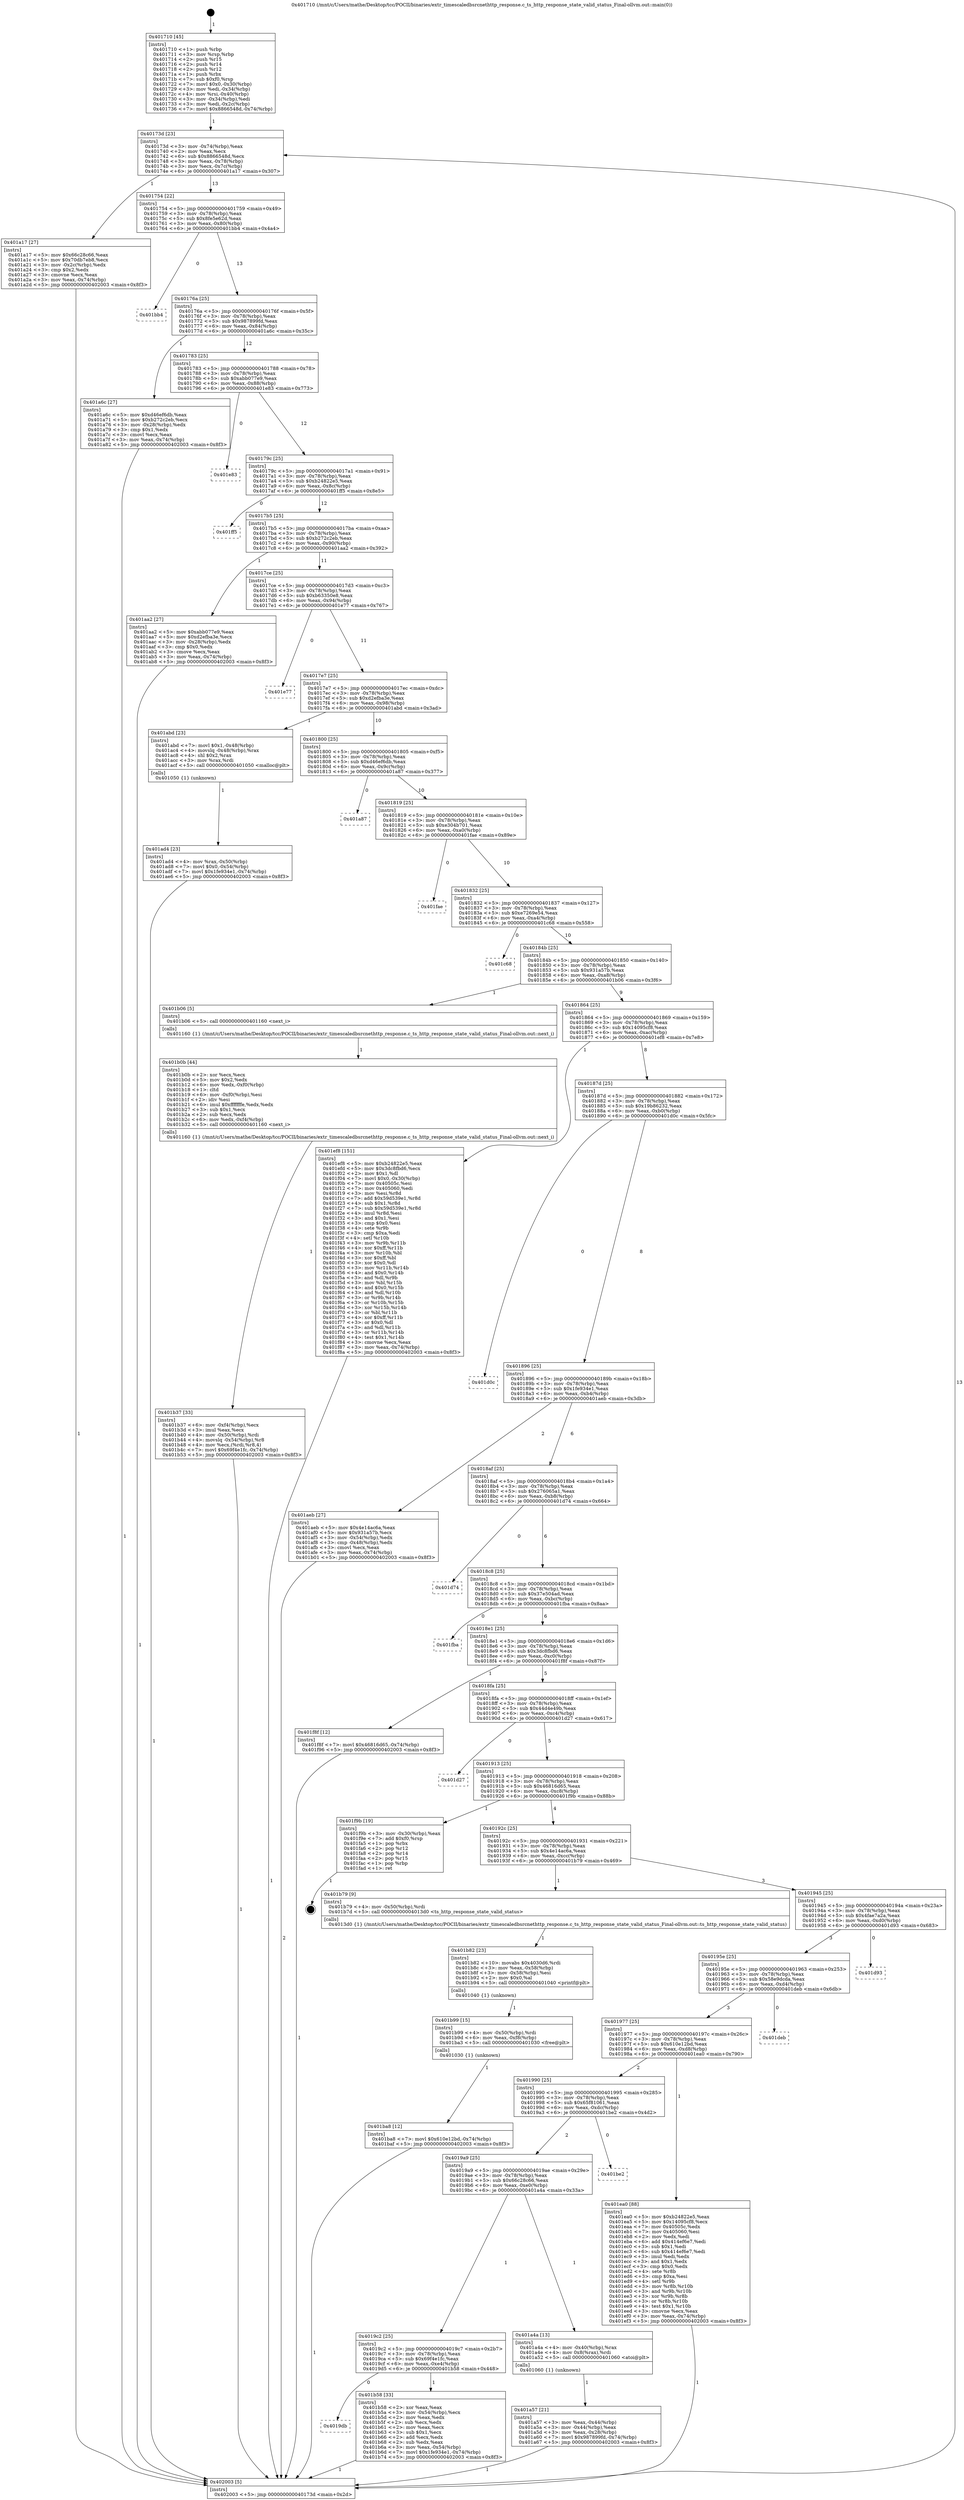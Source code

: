 digraph "0x401710" {
  label = "0x401710 (/mnt/c/Users/mathe/Desktop/tcc/POCII/binaries/extr_timescaledbsrcnethttp_response.c_ts_http_response_state_valid_status_Final-ollvm.out::main(0))"
  labelloc = "t"
  node[shape=record]

  Entry [label="",width=0.3,height=0.3,shape=circle,fillcolor=black,style=filled]
  "0x40173d" [label="{
     0x40173d [23]\l
     | [instrs]\l
     &nbsp;&nbsp;0x40173d \<+3\>: mov -0x74(%rbp),%eax\l
     &nbsp;&nbsp;0x401740 \<+2\>: mov %eax,%ecx\l
     &nbsp;&nbsp;0x401742 \<+6\>: sub $0x8866548d,%ecx\l
     &nbsp;&nbsp;0x401748 \<+3\>: mov %eax,-0x78(%rbp)\l
     &nbsp;&nbsp;0x40174b \<+3\>: mov %ecx,-0x7c(%rbp)\l
     &nbsp;&nbsp;0x40174e \<+6\>: je 0000000000401a17 \<main+0x307\>\l
  }"]
  "0x401a17" [label="{
     0x401a17 [27]\l
     | [instrs]\l
     &nbsp;&nbsp;0x401a17 \<+5\>: mov $0x66c28c66,%eax\l
     &nbsp;&nbsp;0x401a1c \<+5\>: mov $0x70db7eb8,%ecx\l
     &nbsp;&nbsp;0x401a21 \<+3\>: mov -0x2c(%rbp),%edx\l
     &nbsp;&nbsp;0x401a24 \<+3\>: cmp $0x2,%edx\l
     &nbsp;&nbsp;0x401a27 \<+3\>: cmovne %ecx,%eax\l
     &nbsp;&nbsp;0x401a2a \<+3\>: mov %eax,-0x74(%rbp)\l
     &nbsp;&nbsp;0x401a2d \<+5\>: jmp 0000000000402003 \<main+0x8f3\>\l
  }"]
  "0x401754" [label="{
     0x401754 [22]\l
     | [instrs]\l
     &nbsp;&nbsp;0x401754 \<+5\>: jmp 0000000000401759 \<main+0x49\>\l
     &nbsp;&nbsp;0x401759 \<+3\>: mov -0x78(%rbp),%eax\l
     &nbsp;&nbsp;0x40175c \<+5\>: sub $0x8fe5e62d,%eax\l
     &nbsp;&nbsp;0x401761 \<+3\>: mov %eax,-0x80(%rbp)\l
     &nbsp;&nbsp;0x401764 \<+6\>: je 0000000000401bb4 \<main+0x4a4\>\l
  }"]
  "0x402003" [label="{
     0x402003 [5]\l
     | [instrs]\l
     &nbsp;&nbsp;0x402003 \<+5\>: jmp 000000000040173d \<main+0x2d\>\l
  }"]
  "0x401710" [label="{
     0x401710 [45]\l
     | [instrs]\l
     &nbsp;&nbsp;0x401710 \<+1\>: push %rbp\l
     &nbsp;&nbsp;0x401711 \<+3\>: mov %rsp,%rbp\l
     &nbsp;&nbsp;0x401714 \<+2\>: push %r15\l
     &nbsp;&nbsp;0x401716 \<+2\>: push %r14\l
     &nbsp;&nbsp;0x401718 \<+2\>: push %r12\l
     &nbsp;&nbsp;0x40171a \<+1\>: push %rbx\l
     &nbsp;&nbsp;0x40171b \<+7\>: sub $0xf0,%rsp\l
     &nbsp;&nbsp;0x401722 \<+7\>: movl $0x0,-0x30(%rbp)\l
     &nbsp;&nbsp;0x401729 \<+3\>: mov %edi,-0x34(%rbp)\l
     &nbsp;&nbsp;0x40172c \<+4\>: mov %rsi,-0x40(%rbp)\l
     &nbsp;&nbsp;0x401730 \<+3\>: mov -0x34(%rbp),%edi\l
     &nbsp;&nbsp;0x401733 \<+3\>: mov %edi,-0x2c(%rbp)\l
     &nbsp;&nbsp;0x401736 \<+7\>: movl $0x8866548d,-0x74(%rbp)\l
  }"]
  Exit [label="",width=0.3,height=0.3,shape=circle,fillcolor=black,style=filled,peripheries=2]
  "0x401bb4" [label="{
     0x401bb4\l
  }", style=dashed]
  "0x40176a" [label="{
     0x40176a [25]\l
     | [instrs]\l
     &nbsp;&nbsp;0x40176a \<+5\>: jmp 000000000040176f \<main+0x5f\>\l
     &nbsp;&nbsp;0x40176f \<+3\>: mov -0x78(%rbp),%eax\l
     &nbsp;&nbsp;0x401772 \<+5\>: sub $0x987899fd,%eax\l
     &nbsp;&nbsp;0x401777 \<+6\>: mov %eax,-0x84(%rbp)\l
     &nbsp;&nbsp;0x40177d \<+6\>: je 0000000000401a6c \<main+0x35c\>\l
  }"]
  "0x401ba8" [label="{
     0x401ba8 [12]\l
     | [instrs]\l
     &nbsp;&nbsp;0x401ba8 \<+7\>: movl $0x610e12bd,-0x74(%rbp)\l
     &nbsp;&nbsp;0x401baf \<+5\>: jmp 0000000000402003 \<main+0x8f3\>\l
  }"]
  "0x401a6c" [label="{
     0x401a6c [27]\l
     | [instrs]\l
     &nbsp;&nbsp;0x401a6c \<+5\>: mov $0xd46ef6db,%eax\l
     &nbsp;&nbsp;0x401a71 \<+5\>: mov $0xb272c2eb,%ecx\l
     &nbsp;&nbsp;0x401a76 \<+3\>: mov -0x28(%rbp),%edx\l
     &nbsp;&nbsp;0x401a79 \<+3\>: cmp $0x1,%edx\l
     &nbsp;&nbsp;0x401a7c \<+3\>: cmovl %ecx,%eax\l
     &nbsp;&nbsp;0x401a7f \<+3\>: mov %eax,-0x74(%rbp)\l
     &nbsp;&nbsp;0x401a82 \<+5\>: jmp 0000000000402003 \<main+0x8f3\>\l
  }"]
  "0x401783" [label="{
     0x401783 [25]\l
     | [instrs]\l
     &nbsp;&nbsp;0x401783 \<+5\>: jmp 0000000000401788 \<main+0x78\>\l
     &nbsp;&nbsp;0x401788 \<+3\>: mov -0x78(%rbp),%eax\l
     &nbsp;&nbsp;0x40178b \<+5\>: sub $0xabb077e9,%eax\l
     &nbsp;&nbsp;0x401790 \<+6\>: mov %eax,-0x88(%rbp)\l
     &nbsp;&nbsp;0x401796 \<+6\>: je 0000000000401e83 \<main+0x773\>\l
  }"]
  "0x401b99" [label="{
     0x401b99 [15]\l
     | [instrs]\l
     &nbsp;&nbsp;0x401b99 \<+4\>: mov -0x50(%rbp),%rdi\l
     &nbsp;&nbsp;0x401b9d \<+6\>: mov %eax,-0xf8(%rbp)\l
     &nbsp;&nbsp;0x401ba3 \<+5\>: call 0000000000401030 \<free@plt\>\l
     | [calls]\l
     &nbsp;&nbsp;0x401030 \{1\} (unknown)\l
  }"]
  "0x401e83" [label="{
     0x401e83\l
  }", style=dashed]
  "0x40179c" [label="{
     0x40179c [25]\l
     | [instrs]\l
     &nbsp;&nbsp;0x40179c \<+5\>: jmp 00000000004017a1 \<main+0x91\>\l
     &nbsp;&nbsp;0x4017a1 \<+3\>: mov -0x78(%rbp),%eax\l
     &nbsp;&nbsp;0x4017a4 \<+5\>: sub $0xb24822e5,%eax\l
     &nbsp;&nbsp;0x4017a9 \<+6\>: mov %eax,-0x8c(%rbp)\l
     &nbsp;&nbsp;0x4017af \<+6\>: je 0000000000401ff5 \<main+0x8e5\>\l
  }"]
  "0x401b82" [label="{
     0x401b82 [23]\l
     | [instrs]\l
     &nbsp;&nbsp;0x401b82 \<+10\>: movabs $0x4030d6,%rdi\l
     &nbsp;&nbsp;0x401b8c \<+3\>: mov %eax,-0x58(%rbp)\l
     &nbsp;&nbsp;0x401b8f \<+3\>: mov -0x58(%rbp),%esi\l
     &nbsp;&nbsp;0x401b92 \<+2\>: mov $0x0,%al\l
     &nbsp;&nbsp;0x401b94 \<+5\>: call 0000000000401040 \<printf@plt\>\l
     | [calls]\l
     &nbsp;&nbsp;0x401040 \{1\} (unknown)\l
  }"]
  "0x401ff5" [label="{
     0x401ff5\l
  }", style=dashed]
  "0x4017b5" [label="{
     0x4017b5 [25]\l
     | [instrs]\l
     &nbsp;&nbsp;0x4017b5 \<+5\>: jmp 00000000004017ba \<main+0xaa\>\l
     &nbsp;&nbsp;0x4017ba \<+3\>: mov -0x78(%rbp),%eax\l
     &nbsp;&nbsp;0x4017bd \<+5\>: sub $0xb272c2eb,%eax\l
     &nbsp;&nbsp;0x4017c2 \<+6\>: mov %eax,-0x90(%rbp)\l
     &nbsp;&nbsp;0x4017c8 \<+6\>: je 0000000000401aa2 \<main+0x392\>\l
  }"]
  "0x4019db" [label="{
     0x4019db\l
  }", style=dashed]
  "0x401aa2" [label="{
     0x401aa2 [27]\l
     | [instrs]\l
     &nbsp;&nbsp;0x401aa2 \<+5\>: mov $0xabb077e9,%eax\l
     &nbsp;&nbsp;0x401aa7 \<+5\>: mov $0xd2efba3e,%ecx\l
     &nbsp;&nbsp;0x401aac \<+3\>: mov -0x28(%rbp),%edx\l
     &nbsp;&nbsp;0x401aaf \<+3\>: cmp $0x0,%edx\l
     &nbsp;&nbsp;0x401ab2 \<+3\>: cmove %ecx,%eax\l
     &nbsp;&nbsp;0x401ab5 \<+3\>: mov %eax,-0x74(%rbp)\l
     &nbsp;&nbsp;0x401ab8 \<+5\>: jmp 0000000000402003 \<main+0x8f3\>\l
  }"]
  "0x4017ce" [label="{
     0x4017ce [25]\l
     | [instrs]\l
     &nbsp;&nbsp;0x4017ce \<+5\>: jmp 00000000004017d3 \<main+0xc3\>\l
     &nbsp;&nbsp;0x4017d3 \<+3\>: mov -0x78(%rbp),%eax\l
     &nbsp;&nbsp;0x4017d6 \<+5\>: sub $0xb63350e8,%eax\l
     &nbsp;&nbsp;0x4017db \<+6\>: mov %eax,-0x94(%rbp)\l
     &nbsp;&nbsp;0x4017e1 \<+6\>: je 0000000000401e77 \<main+0x767\>\l
  }"]
  "0x401b58" [label="{
     0x401b58 [33]\l
     | [instrs]\l
     &nbsp;&nbsp;0x401b58 \<+2\>: xor %eax,%eax\l
     &nbsp;&nbsp;0x401b5a \<+3\>: mov -0x54(%rbp),%ecx\l
     &nbsp;&nbsp;0x401b5d \<+2\>: mov %eax,%edx\l
     &nbsp;&nbsp;0x401b5f \<+2\>: sub %ecx,%edx\l
     &nbsp;&nbsp;0x401b61 \<+2\>: mov %eax,%ecx\l
     &nbsp;&nbsp;0x401b63 \<+3\>: sub $0x1,%ecx\l
     &nbsp;&nbsp;0x401b66 \<+2\>: add %ecx,%edx\l
     &nbsp;&nbsp;0x401b68 \<+2\>: sub %edx,%eax\l
     &nbsp;&nbsp;0x401b6a \<+3\>: mov %eax,-0x54(%rbp)\l
     &nbsp;&nbsp;0x401b6d \<+7\>: movl $0x1fe934e1,-0x74(%rbp)\l
     &nbsp;&nbsp;0x401b74 \<+5\>: jmp 0000000000402003 \<main+0x8f3\>\l
  }"]
  "0x401e77" [label="{
     0x401e77\l
  }", style=dashed]
  "0x4017e7" [label="{
     0x4017e7 [25]\l
     | [instrs]\l
     &nbsp;&nbsp;0x4017e7 \<+5\>: jmp 00000000004017ec \<main+0xdc\>\l
     &nbsp;&nbsp;0x4017ec \<+3\>: mov -0x78(%rbp),%eax\l
     &nbsp;&nbsp;0x4017ef \<+5\>: sub $0xd2efba3e,%eax\l
     &nbsp;&nbsp;0x4017f4 \<+6\>: mov %eax,-0x98(%rbp)\l
     &nbsp;&nbsp;0x4017fa \<+6\>: je 0000000000401abd \<main+0x3ad\>\l
  }"]
  "0x401b37" [label="{
     0x401b37 [33]\l
     | [instrs]\l
     &nbsp;&nbsp;0x401b37 \<+6\>: mov -0xf4(%rbp),%ecx\l
     &nbsp;&nbsp;0x401b3d \<+3\>: imul %eax,%ecx\l
     &nbsp;&nbsp;0x401b40 \<+4\>: mov -0x50(%rbp),%rdi\l
     &nbsp;&nbsp;0x401b44 \<+4\>: movslq -0x54(%rbp),%r8\l
     &nbsp;&nbsp;0x401b48 \<+4\>: mov %ecx,(%rdi,%r8,4)\l
     &nbsp;&nbsp;0x401b4c \<+7\>: movl $0x69f4e1fc,-0x74(%rbp)\l
     &nbsp;&nbsp;0x401b53 \<+5\>: jmp 0000000000402003 \<main+0x8f3\>\l
  }"]
  "0x401abd" [label="{
     0x401abd [23]\l
     | [instrs]\l
     &nbsp;&nbsp;0x401abd \<+7\>: movl $0x1,-0x48(%rbp)\l
     &nbsp;&nbsp;0x401ac4 \<+4\>: movslq -0x48(%rbp),%rax\l
     &nbsp;&nbsp;0x401ac8 \<+4\>: shl $0x2,%rax\l
     &nbsp;&nbsp;0x401acc \<+3\>: mov %rax,%rdi\l
     &nbsp;&nbsp;0x401acf \<+5\>: call 0000000000401050 \<malloc@plt\>\l
     | [calls]\l
     &nbsp;&nbsp;0x401050 \{1\} (unknown)\l
  }"]
  "0x401800" [label="{
     0x401800 [25]\l
     | [instrs]\l
     &nbsp;&nbsp;0x401800 \<+5\>: jmp 0000000000401805 \<main+0xf5\>\l
     &nbsp;&nbsp;0x401805 \<+3\>: mov -0x78(%rbp),%eax\l
     &nbsp;&nbsp;0x401808 \<+5\>: sub $0xd46ef6db,%eax\l
     &nbsp;&nbsp;0x40180d \<+6\>: mov %eax,-0x9c(%rbp)\l
     &nbsp;&nbsp;0x401813 \<+6\>: je 0000000000401a87 \<main+0x377\>\l
  }"]
  "0x401b0b" [label="{
     0x401b0b [44]\l
     | [instrs]\l
     &nbsp;&nbsp;0x401b0b \<+2\>: xor %ecx,%ecx\l
     &nbsp;&nbsp;0x401b0d \<+5\>: mov $0x2,%edx\l
     &nbsp;&nbsp;0x401b12 \<+6\>: mov %edx,-0xf0(%rbp)\l
     &nbsp;&nbsp;0x401b18 \<+1\>: cltd\l
     &nbsp;&nbsp;0x401b19 \<+6\>: mov -0xf0(%rbp),%esi\l
     &nbsp;&nbsp;0x401b1f \<+2\>: idiv %esi\l
     &nbsp;&nbsp;0x401b21 \<+6\>: imul $0xfffffffe,%edx,%edx\l
     &nbsp;&nbsp;0x401b27 \<+3\>: sub $0x1,%ecx\l
     &nbsp;&nbsp;0x401b2a \<+2\>: sub %ecx,%edx\l
     &nbsp;&nbsp;0x401b2c \<+6\>: mov %edx,-0xf4(%rbp)\l
     &nbsp;&nbsp;0x401b32 \<+5\>: call 0000000000401160 \<next_i\>\l
     | [calls]\l
     &nbsp;&nbsp;0x401160 \{1\} (/mnt/c/Users/mathe/Desktop/tcc/POCII/binaries/extr_timescaledbsrcnethttp_response.c_ts_http_response_state_valid_status_Final-ollvm.out::next_i)\l
  }"]
  "0x401a87" [label="{
     0x401a87\l
  }", style=dashed]
  "0x401819" [label="{
     0x401819 [25]\l
     | [instrs]\l
     &nbsp;&nbsp;0x401819 \<+5\>: jmp 000000000040181e \<main+0x10e\>\l
     &nbsp;&nbsp;0x40181e \<+3\>: mov -0x78(%rbp),%eax\l
     &nbsp;&nbsp;0x401821 \<+5\>: sub $0xe304b701,%eax\l
     &nbsp;&nbsp;0x401826 \<+6\>: mov %eax,-0xa0(%rbp)\l
     &nbsp;&nbsp;0x40182c \<+6\>: je 0000000000401fae \<main+0x89e\>\l
  }"]
  "0x401ad4" [label="{
     0x401ad4 [23]\l
     | [instrs]\l
     &nbsp;&nbsp;0x401ad4 \<+4\>: mov %rax,-0x50(%rbp)\l
     &nbsp;&nbsp;0x401ad8 \<+7\>: movl $0x0,-0x54(%rbp)\l
     &nbsp;&nbsp;0x401adf \<+7\>: movl $0x1fe934e1,-0x74(%rbp)\l
     &nbsp;&nbsp;0x401ae6 \<+5\>: jmp 0000000000402003 \<main+0x8f3\>\l
  }"]
  "0x401fae" [label="{
     0x401fae\l
  }", style=dashed]
  "0x401832" [label="{
     0x401832 [25]\l
     | [instrs]\l
     &nbsp;&nbsp;0x401832 \<+5\>: jmp 0000000000401837 \<main+0x127\>\l
     &nbsp;&nbsp;0x401837 \<+3\>: mov -0x78(%rbp),%eax\l
     &nbsp;&nbsp;0x40183a \<+5\>: sub $0xe7269e54,%eax\l
     &nbsp;&nbsp;0x40183f \<+6\>: mov %eax,-0xa4(%rbp)\l
     &nbsp;&nbsp;0x401845 \<+6\>: je 0000000000401c68 \<main+0x558\>\l
  }"]
  "0x401a57" [label="{
     0x401a57 [21]\l
     | [instrs]\l
     &nbsp;&nbsp;0x401a57 \<+3\>: mov %eax,-0x44(%rbp)\l
     &nbsp;&nbsp;0x401a5a \<+3\>: mov -0x44(%rbp),%eax\l
     &nbsp;&nbsp;0x401a5d \<+3\>: mov %eax,-0x28(%rbp)\l
     &nbsp;&nbsp;0x401a60 \<+7\>: movl $0x987899fd,-0x74(%rbp)\l
     &nbsp;&nbsp;0x401a67 \<+5\>: jmp 0000000000402003 \<main+0x8f3\>\l
  }"]
  "0x401c68" [label="{
     0x401c68\l
  }", style=dashed]
  "0x40184b" [label="{
     0x40184b [25]\l
     | [instrs]\l
     &nbsp;&nbsp;0x40184b \<+5\>: jmp 0000000000401850 \<main+0x140\>\l
     &nbsp;&nbsp;0x401850 \<+3\>: mov -0x78(%rbp),%eax\l
     &nbsp;&nbsp;0x401853 \<+5\>: sub $0x931a57b,%eax\l
     &nbsp;&nbsp;0x401858 \<+6\>: mov %eax,-0xa8(%rbp)\l
     &nbsp;&nbsp;0x40185e \<+6\>: je 0000000000401b06 \<main+0x3f6\>\l
  }"]
  "0x4019c2" [label="{
     0x4019c2 [25]\l
     | [instrs]\l
     &nbsp;&nbsp;0x4019c2 \<+5\>: jmp 00000000004019c7 \<main+0x2b7\>\l
     &nbsp;&nbsp;0x4019c7 \<+3\>: mov -0x78(%rbp),%eax\l
     &nbsp;&nbsp;0x4019ca \<+5\>: sub $0x69f4e1fc,%eax\l
     &nbsp;&nbsp;0x4019cf \<+6\>: mov %eax,-0xe4(%rbp)\l
     &nbsp;&nbsp;0x4019d5 \<+6\>: je 0000000000401b58 \<main+0x448\>\l
  }"]
  "0x401b06" [label="{
     0x401b06 [5]\l
     | [instrs]\l
     &nbsp;&nbsp;0x401b06 \<+5\>: call 0000000000401160 \<next_i\>\l
     | [calls]\l
     &nbsp;&nbsp;0x401160 \{1\} (/mnt/c/Users/mathe/Desktop/tcc/POCII/binaries/extr_timescaledbsrcnethttp_response.c_ts_http_response_state_valid_status_Final-ollvm.out::next_i)\l
  }"]
  "0x401864" [label="{
     0x401864 [25]\l
     | [instrs]\l
     &nbsp;&nbsp;0x401864 \<+5\>: jmp 0000000000401869 \<main+0x159\>\l
     &nbsp;&nbsp;0x401869 \<+3\>: mov -0x78(%rbp),%eax\l
     &nbsp;&nbsp;0x40186c \<+5\>: sub $0x14095cf8,%eax\l
     &nbsp;&nbsp;0x401871 \<+6\>: mov %eax,-0xac(%rbp)\l
     &nbsp;&nbsp;0x401877 \<+6\>: je 0000000000401ef8 \<main+0x7e8\>\l
  }"]
  "0x401a4a" [label="{
     0x401a4a [13]\l
     | [instrs]\l
     &nbsp;&nbsp;0x401a4a \<+4\>: mov -0x40(%rbp),%rax\l
     &nbsp;&nbsp;0x401a4e \<+4\>: mov 0x8(%rax),%rdi\l
     &nbsp;&nbsp;0x401a52 \<+5\>: call 0000000000401060 \<atoi@plt\>\l
     | [calls]\l
     &nbsp;&nbsp;0x401060 \{1\} (unknown)\l
  }"]
  "0x401ef8" [label="{
     0x401ef8 [151]\l
     | [instrs]\l
     &nbsp;&nbsp;0x401ef8 \<+5\>: mov $0xb24822e5,%eax\l
     &nbsp;&nbsp;0x401efd \<+5\>: mov $0x3dc8fbd6,%ecx\l
     &nbsp;&nbsp;0x401f02 \<+2\>: mov $0x1,%dl\l
     &nbsp;&nbsp;0x401f04 \<+7\>: movl $0x0,-0x30(%rbp)\l
     &nbsp;&nbsp;0x401f0b \<+7\>: mov 0x40505c,%esi\l
     &nbsp;&nbsp;0x401f12 \<+7\>: mov 0x405060,%edi\l
     &nbsp;&nbsp;0x401f19 \<+3\>: mov %esi,%r8d\l
     &nbsp;&nbsp;0x401f1c \<+7\>: add $0x59d539e1,%r8d\l
     &nbsp;&nbsp;0x401f23 \<+4\>: sub $0x1,%r8d\l
     &nbsp;&nbsp;0x401f27 \<+7\>: sub $0x59d539e1,%r8d\l
     &nbsp;&nbsp;0x401f2e \<+4\>: imul %r8d,%esi\l
     &nbsp;&nbsp;0x401f32 \<+3\>: and $0x1,%esi\l
     &nbsp;&nbsp;0x401f35 \<+3\>: cmp $0x0,%esi\l
     &nbsp;&nbsp;0x401f38 \<+4\>: sete %r9b\l
     &nbsp;&nbsp;0x401f3c \<+3\>: cmp $0xa,%edi\l
     &nbsp;&nbsp;0x401f3f \<+4\>: setl %r10b\l
     &nbsp;&nbsp;0x401f43 \<+3\>: mov %r9b,%r11b\l
     &nbsp;&nbsp;0x401f46 \<+4\>: xor $0xff,%r11b\l
     &nbsp;&nbsp;0x401f4a \<+3\>: mov %r10b,%bl\l
     &nbsp;&nbsp;0x401f4d \<+3\>: xor $0xff,%bl\l
     &nbsp;&nbsp;0x401f50 \<+3\>: xor $0x0,%dl\l
     &nbsp;&nbsp;0x401f53 \<+3\>: mov %r11b,%r14b\l
     &nbsp;&nbsp;0x401f56 \<+4\>: and $0x0,%r14b\l
     &nbsp;&nbsp;0x401f5a \<+3\>: and %dl,%r9b\l
     &nbsp;&nbsp;0x401f5d \<+3\>: mov %bl,%r15b\l
     &nbsp;&nbsp;0x401f60 \<+4\>: and $0x0,%r15b\l
     &nbsp;&nbsp;0x401f64 \<+3\>: and %dl,%r10b\l
     &nbsp;&nbsp;0x401f67 \<+3\>: or %r9b,%r14b\l
     &nbsp;&nbsp;0x401f6a \<+3\>: or %r10b,%r15b\l
     &nbsp;&nbsp;0x401f6d \<+3\>: xor %r15b,%r14b\l
     &nbsp;&nbsp;0x401f70 \<+3\>: or %bl,%r11b\l
     &nbsp;&nbsp;0x401f73 \<+4\>: xor $0xff,%r11b\l
     &nbsp;&nbsp;0x401f77 \<+3\>: or $0x0,%dl\l
     &nbsp;&nbsp;0x401f7a \<+3\>: and %dl,%r11b\l
     &nbsp;&nbsp;0x401f7d \<+3\>: or %r11b,%r14b\l
     &nbsp;&nbsp;0x401f80 \<+4\>: test $0x1,%r14b\l
     &nbsp;&nbsp;0x401f84 \<+3\>: cmovne %ecx,%eax\l
     &nbsp;&nbsp;0x401f87 \<+3\>: mov %eax,-0x74(%rbp)\l
     &nbsp;&nbsp;0x401f8a \<+5\>: jmp 0000000000402003 \<main+0x8f3\>\l
  }"]
  "0x40187d" [label="{
     0x40187d [25]\l
     | [instrs]\l
     &nbsp;&nbsp;0x40187d \<+5\>: jmp 0000000000401882 \<main+0x172\>\l
     &nbsp;&nbsp;0x401882 \<+3\>: mov -0x78(%rbp),%eax\l
     &nbsp;&nbsp;0x401885 \<+5\>: sub $0x19b86232,%eax\l
     &nbsp;&nbsp;0x40188a \<+6\>: mov %eax,-0xb0(%rbp)\l
     &nbsp;&nbsp;0x401890 \<+6\>: je 0000000000401d0c \<main+0x5fc\>\l
  }"]
  "0x4019a9" [label="{
     0x4019a9 [25]\l
     | [instrs]\l
     &nbsp;&nbsp;0x4019a9 \<+5\>: jmp 00000000004019ae \<main+0x29e\>\l
     &nbsp;&nbsp;0x4019ae \<+3\>: mov -0x78(%rbp),%eax\l
     &nbsp;&nbsp;0x4019b1 \<+5\>: sub $0x66c28c66,%eax\l
     &nbsp;&nbsp;0x4019b6 \<+6\>: mov %eax,-0xe0(%rbp)\l
     &nbsp;&nbsp;0x4019bc \<+6\>: je 0000000000401a4a \<main+0x33a\>\l
  }"]
  "0x401d0c" [label="{
     0x401d0c\l
  }", style=dashed]
  "0x401896" [label="{
     0x401896 [25]\l
     | [instrs]\l
     &nbsp;&nbsp;0x401896 \<+5\>: jmp 000000000040189b \<main+0x18b\>\l
     &nbsp;&nbsp;0x40189b \<+3\>: mov -0x78(%rbp),%eax\l
     &nbsp;&nbsp;0x40189e \<+5\>: sub $0x1fe934e1,%eax\l
     &nbsp;&nbsp;0x4018a3 \<+6\>: mov %eax,-0xb4(%rbp)\l
     &nbsp;&nbsp;0x4018a9 \<+6\>: je 0000000000401aeb \<main+0x3db\>\l
  }"]
  "0x401be2" [label="{
     0x401be2\l
  }", style=dashed]
  "0x401aeb" [label="{
     0x401aeb [27]\l
     | [instrs]\l
     &nbsp;&nbsp;0x401aeb \<+5\>: mov $0x4e14ac6a,%eax\l
     &nbsp;&nbsp;0x401af0 \<+5\>: mov $0x931a57b,%ecx\l
     &nbsp;&nbsp;0x401af5 \<+3\>: mov -0x54(%rbp),%edx\l
     &nbsp;&nbsp;0x401af8 \<+3\>: cmp -0x48(%rbp),%edx\l
     &nbsp;&nbsp;0x401afb \<+3\>: cmovl %ecx,%eax\l
     &nbsp;&nbsp;0x401afe \<+3\>: mov %eax,-0x74(%rbp)\l
     &nbsp;&nbsp;0x401b01 \<+5\>: jmp 0000000000402003 \<main+0x8f3\>\l
  }"]
  "0x4018af" [label="{
     0x4018af [25]\l
     | [instrs]\l
     &nbsp;&nbsp;0x4018af \<+5\>: jmp 00000000004018b4 \<main+0x1a4\>\l
     &nbsp;&nbsp;0x4018b4 \<+3\>: mov -0x78(%rbp),%eax\l
     &nbsp;&nbsp;0x4018b7 \<+5\>: sub $0x276065a1,%eax\l
     &nbsp;&nbsp;0x4018bc \<+6\>: mov %eax,-0xb8(%rbp)\l
     &nbsp;&nbsp;0x4018c2 \<+6\>: je 0000000000401d74 \<main+0x664\>\l
  }"]
  "0x401990" [label="{
     0x401990 [25]\l
     | [instrs]\l
     &nbsp;&nbsp;0x401990 \<+5\>: jmp 0000000000401995 \<main+0x285\>\l
     &nbsp;&nbsp;0x401995 \<+3\>: mov -0x78(%rbp),%eax\l
     &nbsp;&nbsp;0x401998 \<+5\>: sub $0x65f81061,%eax\l
     &nbsp;&nbsp;0x40199d \<+6\>: mov %eax,-0xdc(%rbp)\l
     &nbsp;&nbsp;0x4019a3 \<+6\>: je 0000000000401be2 \<main+0x4d2\>\l
  }"]
  "0x401d74" [label="{
     0x401d74\l
  }", style=dashed]
  "0x4018c8" [label="{
     0x4018c8 [25]\l
     | [instrs]\l
     &nbsp;&nbsp;0x4018c8 \<+5\>: jmp 00000000004018cd \<main+0x1bd\>\l
     &nbsp;&nbsp;0x4018cd \<+3\>: mov -0x78(%rbp),%eax\l
     &nbsp;&nbsp;0x4018d0 \<+5\>: sub $0x37e504ad,%eax\l
     &nbsp;&nbsp;0x4018d5 \<+6\>: mov %eax,-0xbc(%rbp)\l
     &nbsp;&nbsp;0x4018db \<+6\>: je 0000000000401fba \<main+0x8aa\>\l
  }"]
  "0x401ea0" [label="{
     0x401ea0 [88]\l
     | [instrs]\l
     &nbsp;&nbsp;0x401ea0 \<+5\>: mov $0xb24822e5,%eax\l
     &nbsp;&nbsp;0x401ea5 \<+5\>: mov $0x14095cf8,%ecx\l
     &nbsp;&nbsp;0x401eaa \<+7\>: mov 0x40505c,%edx\l
     &nbsp;&nbsp;0x401eb1 \<+7\>: mov 0x405060,%esi\l
     &nbsp;&nbsp;0x401eb8 \<+2\>: mov %edx,%edi\l
     &nbsp;&nbsp;0x401eba \<+6\>: add $0x414ef6e7,%edi\l
     &nbsp;&nbsp;0x401ec0 \<+3\>: sub $0x1,%edi\l
     &nbsp;&nbsp;0x401ec3 \<+6\>: sub $0x414ef6e7,%edi\l
     &nbsp;&nbsp;0x401ec9 \<+3\>: imul %edi,%edx\l
     &nbsp;&nbsp;0x401ecc \<+3\>: and $0x1,%edx\l
     &nbsp;&nbsp;0x401ecf \<+3\>: cmp $0x0,%edx\l
     &nbsp;&nbsp;0x401ed2 \<+4\>: sete %r8b\l
     &nbsp;&nbsp;0x401ed6 \<+3\>: cmp $0xa,%esi\l
     &nbsp;&nbsp;0x401ed9 \<+4\>: setl %r9b\l
     &nbsp;&nbsp;0x401edd \<+3\>: mov %r8b,%r10b\l
     &nbsp;&nbsp;0x401ee0 \<+3\>: and %r9b,%r10b\l
     &nbsp;&nbsp;0x401ee3 \<+3\>: xor %r9b,%r8b\l
     &nbsp;&nbsp;0x401ee6 \<+3\>: or %r8b,%r10b\l
     &nbsp;&nbsp;0x401ee9 \<+4\>: test $0x1,%r10b\l
     &nbsp;&nbsp;0x401eed \<+3\>: cmovne %ecx,%eax\l
     &nbsp;&nbsp;0x401ef0 \<+3\>: mov %eax,-0x74(%rbp)\l
     &nbsp;&nbsp;0x401ef3 \<+5\>: jmp 0000000000402003 \<main+0x8f3\>\l
  }"]
  "0x401fba" [label="{
     0x401fba\l
  }", style=dashed]
  "0x4018e1" [label="{
     0x4018e1 [25]\l
     | [instrs]\l
     &nbsp;&nbsp;0x4018e1 \<+5\>: jmp 00000000004018e6 \<main+0x1d6\>\l
     &nbsp;&nbsp;0x4018e6 \<+3\>: mov -0x78(%rbp),%eax\l
     &nbsp;&nbsp;0x4018e9 \<+5\>: sub $0x3dc8fbd6,%eax\l
     &nbsp;&nbsp;0x4018ee \<+6\>: mov %eax,-0xc0(%rbp)\l
     &nbsp;&nbsp;0x4018f4 \<+6\>: je 0000000000401f8f \<main+0x87f\>\l
  }"]
  "0x401977" [label="{
     0x401977 [25]\l
     | [instrs]\l
     &nbsp;&nbsp;0x401977 \<+5\>: jmp 000000000040197c \<main+0x26c\>\l
     &nbsp;&nbsp;0x40197c \<+3\>: mov -0x78(%rbp),%eax\l
     &nbsp;&nbsp;0x40197f \<+5\>: sub $0x610e12bd,%eax\l
     &nbsp;&nbsp;0x401984 \<+6\>: mov %eax,-0xd8(%rbp)\l
     &nbsp;&nbsp;0x40198a \<+6\>: je 0000000000401ea0 \<main+0x790\>\l
  }"]
  "0x401f8f" [label="{
     0x401f8f [12]\l
     | [instrs]\l
     &nbsp;&nbsp;0x401f8f \<+7\>: movl $0x46816d65,-0x74(%rbp)\l
     &nbsp;&nbsp;0x401f96 \<+5\>: jmp 0000000000402003 \<main+0x8f3\>\l
  }"]
  "0x4018fa" [label="{
     0x4018fa [25]\l
     | [instrs]\l
     &nbsp;&nbsp;0x4018fa \<+5\>: jmp 00000000004018ff \<main+0x1ef\>\l
     &nbsp;&nbsp;0x4018ff \<+3\>: mov -0x78(%rbp),%eax\l
     &nbsp;&nbsp;0x401902 \<+5\>: sub $0x44d4e49b,%eax\l
     &nbsp;&nbsp;0x401907 \<+6\>: mov %eax,-0xc4(%rbp)\l
     &nbsp;&nbsp;0x40190d \<+6\>: je 0000000000401d27 \<main+0x617\>\l
  }"]
  "0x401deb" [label="{
     0x401deb\l
  }", style=dashed]
  "0x401d27" [label="{
     0x401d27\l
  }", style=dashed]
  "0x401913" [label="{
     0x401913 [25]\l
     | [instrs]\l
     &nbsp;&nbsp;0x401913 \<+5\>: jmp 0000000000401918 \<main+0x208\>\l
     &nbsp;&nbsp;0x401918 \<+3\>: mov -0x78(%rbp),%eax\l
     &nbsp;&nbsp;0x40191b \<+5\>: sub $0x46816d65,%eax\l
     &nbsp;&nbsp;0x401920 \<+6\>: mov %eax,-0xc8(%rbp)\l
     &nbsp;&nbsp;0x401926 \<+6\>: je 0000000000401f9b \<main+0x88b\>\l
  }"]
  "0x40195e" [label="{
     0x40195e [25]\l
     | [instrs]\l
     &nbsp;&nbsp;0x40195e \<+5\>: jmp 0000000000401963 \<main+0x253\>\l
     &nbsp;&nbsp;0x401963 \<+3\>: mov -0x78(%rbp),%eax\l
     &nbsp;&nbsp;0x401966 \<+5\>: sub $0x58e9dcda,%eax\l
     &nbsp;&nbsp;0x40196b \<+6\>: mov %eax,-0xd4(%rbp)\l
     &nbsp;&nbsp;0x401971 \<+6\>: je 0000000000401deb \<main+0x6db\>\l
  }"]
  "0x401f9b" [label="{
     0x401f9b [19]\l
     | [instrs]\l
     &nbsp;&nbsp;0x401f9b \<+3\>: mov -0x30(%rbp),%eax\l
     &nbsp;&nbsp;0x401f9e \<+7\>: add $0xf0,%rsp\l
     &nbsp;&nbsp;0x401fa5 \<+1\>: pop %rbx\l
     &nbsp;&nbsp;0x401fa6 \<+2\>: pop %r12\l
     &nbsp;&nbsp;0x401fa8 \<+2\>: pop %r14\l
     &nbsp;&nbsp;0x401faa \<+2\>: pop %r15\l
     &nbsp;&nbsp;0x401fac \<+1\>: pop %rbp\l
     &nbsp;&nbsp;0x401fad \<+1\>: ret\l
  }"]
  "0x40192c" [label="{
     0x40192c [25]\l
     | [instrs]\l
     &nbsp;&nbsp;0x40192c \<+5\>: jmp 0000000000401931 \<main+0x221\>\l
     &nbsp;&nbsp;0x401931 \<+3\>: mov -0x78(%rbp),%eax\l
     &nbsp;&nbsp;0x401934 \<+5\>: sub $0x4e14ac6a,%eax\l
     &nbsp;&nbsp;0x401939 \<+6\>: mov %eax,-0xcc(%rbp)\l
     &nbsp;&nbsp;0x40193f \<+6\>: je 0000000000401b79 \<main+0x469\>\l
  }"]
  "0x401d93" [label="{
     0x401d93\l
  }", style=dashed]
  "0x401b79" [label="{
     0x401b79 [9]\l
     | [instrs]\l
     &nbsp;&nbsp;0x401b79 \<+4\>: mov -0x50(%rbp),%rdi\l
     &nbsp;&nbsp;0x401b7d \<+5\>: call 00000000004013d0 \<ts_http_response_state_valid_status\>\l
     | [calls]\l
     &nbsp;&nbsp;0x4013d0 \{1\} (/mnt/c/Users/mathe/Desktop/tcc/POCII/binaries/extr_timescaledbsrcnethttp_response.c_ts_http_response_state_valid_status_Final-ollvm.out::ts_http_response_state_valid_status)\l
  }"]
  "0x401945" [label="{
     0x401945 [25]\l
     | [instrs]\l
     &nbsp;&nbsp;0x401945 \<+5\>: jmp 000000000040194a \<main+0x23a\>\l
     &nbsp;&nbsp;0x40194a \<+3\>: mov -0x78(%rbp),%eax\l
     &nbsp;&nbsp;0x40194d \<+5\>: sub $0x4fae7a2a,%eax\l
     &nbsp;&nbsp;0x401952 \<+6\>: mov %eax,-0xd0(%rbp)\l
     &nbsp;&nbsp;0x401958 \<+6\>: je 0000000000401d93 \<main+0x683\>\l
  }"]
  Entry -> "0x401710" [label=" 1"]
  "0x40173d" -> "0x401a17" [label=" 1"]
  "0x40173d" -> "0x401754" [label=" 13"]
  "0x401a17" -> "0x402003" [label=" 1"]
  "0x401710" -> "0x40173d" [label=" 1"]
  "0x402003" -> "0x40173d" [label=" 13"]
  "0x401f9b" -> Exit [label=" 1"]
  "0x401754" -> "0x401bb4" [label=" 0"]
  "0x401754" -> "0x40176a" [label=" 13"]
  "0x401f8f" -> "0x402003" [label=" 1"]
  "0x40176a" -> "0x401a6c" [label=" 1"]
  "0x40176a" -> "0x401783" [label=" 12"]
  "0x401ef8" -> "0x402003" [label=" 1"]
  "0x401783" -> "0x401e83" [label=" 0"]
  "0x401783" -> "0x40179c" [label=" 12"]
  "0x401ea0" -> "0x402003" [label=" 1"]
  "0x40179c" -> "0x401ff5" [label=" 0"]
  "0x40179c" -> "0x4017b5" [label=" 12"]
  "0x401ba8" -> "0x402003" [label=" 1"]
  "0x4017b5" -> "0x401aa2" [label=" 1"]
  "0x4017b5" -> "0x4017ce" [label=" 11"]
  "0x401b99" -> "0x401ba8" [label=" 1"]
  "0x4017ce" -> "0x401e77" [label=" 0"]
  "0x4017ce" -> "0x4017e7" [label=" 11"]
  "0x401b82" -> "0x401b99" [label=" 1"]
  "0x4017e7" -> "0x401abd" [label=" 1"]
  "0x4017e7" -> "0x401800" [label=" 10"]
  "0x401b58" -> "0x402003" [label=" 1"]
  "0x401800" -> "0x401a87" [label=" 0"]
  "0x401800" -> "0x401819" [label=" 10"]
  "0x4019c2" -> "0x4019db" [label=" 0"]
  "0x401819" -> "0x401fae" [label=" 0"]
  "0x401819" -> "0x401832" [label=" 10"]
  "0x4019c2" -> "0x401b58" [label=" 1"]
  "0x401832" -> "0x401c68" [label=" 0"]
  "0x401832" -> "0x40184b" [label=" 10"]
  "0x401b79" -> "0x401b82" [label=" 1"]
  "0x40184b" -> "0x401b06" [label=" 1"]
  "0x40184b" -> "0x401864" [label=" 9"]
  "0x401b37" -> "0x402003" [label=" 1"]
  "0x401864" -> "0x401ef8" [label=" 1"]
  "0x401864" -> "0x40187d" [label=" 8"]
  "0x401b0b" -> "0x401b37" [label=" 1"]
  "0x40187d" -> "0x401d0c" [label=" 0"]
  "0x40187d" -> "0x401896" [label=" 8"]
  "0x401aeb" -> "0x402003" [label=" 2"]
  "0x401896" -> "0x401aeb" [label=" 2"]
  "0x401896" -> "0x4018af" [label=" 6"]
  "0x401ad4" -> "0x402003" [label=" 1"]
  "0x4018af" -> "0x401d74" [label=" 0"]
  "0x4018af" -> "0x4018c8" [label=" 6"]
  "0x401aa2" -> "0x402003" [label=" 1"]
  "0x4018c8" -> "0x401fba" [label=" 0"]
  "0x4018c8" -> "0x4018e1" [label=" 6"]
  "0x401a6c" -> "0x402003" [label=" 1"]
  "0x4018e1" -> "0x401f8f" [label=" 1"]
  "0x4018e1" -> "0x4018fa" [label=" 5"]
  "0x401a4a" -> "0x401a57" [label=" 1"]
  "0x4018fa" -> "0x401d27" [label=" 0"]
  "0x4018fa" -> "0x401913" [label=" 5"]
  "0x4019a9" -> "0x4019c2" [label=" 1"]
  "0x401913" -> "0x401f9b" [label=" 1"]
  "0x401913" -> "0x40192c" [label=" 4"]
  "0x401b06" -> "0x401b0b" [label=" 1"]
  "0x40192c" -> "0x401b79" [label=" 1"]
  "0x40192c" -> "0x401945" [label=" 3"]
  "0x401990" -> "0x4019a9" [label=" 2"]
  "0x401945" -> "0x401d93" [label=" 0"]
  "0x401945" -> "0x40195e" [label=" 3"]
  "0x4019a9" -> "0x401a4a" [label=" 1"]
  "0x40195e" -> "0x401deb" [label=" 0"]
  "0x40195e" -> "0x401977" [label=" 3"]
  "0x401a57" -> "0x402003" [label=" 1"]
  "0x401977" -> "0x401ea0" [label=" 1"]
  "0x401977" -> "0x401990" [label=" 2"]
  "0x401abd" -> "0x401ad4" [label=" 1"]
  "0x401990" -> "0x401be2" [label=" 0"]
}
